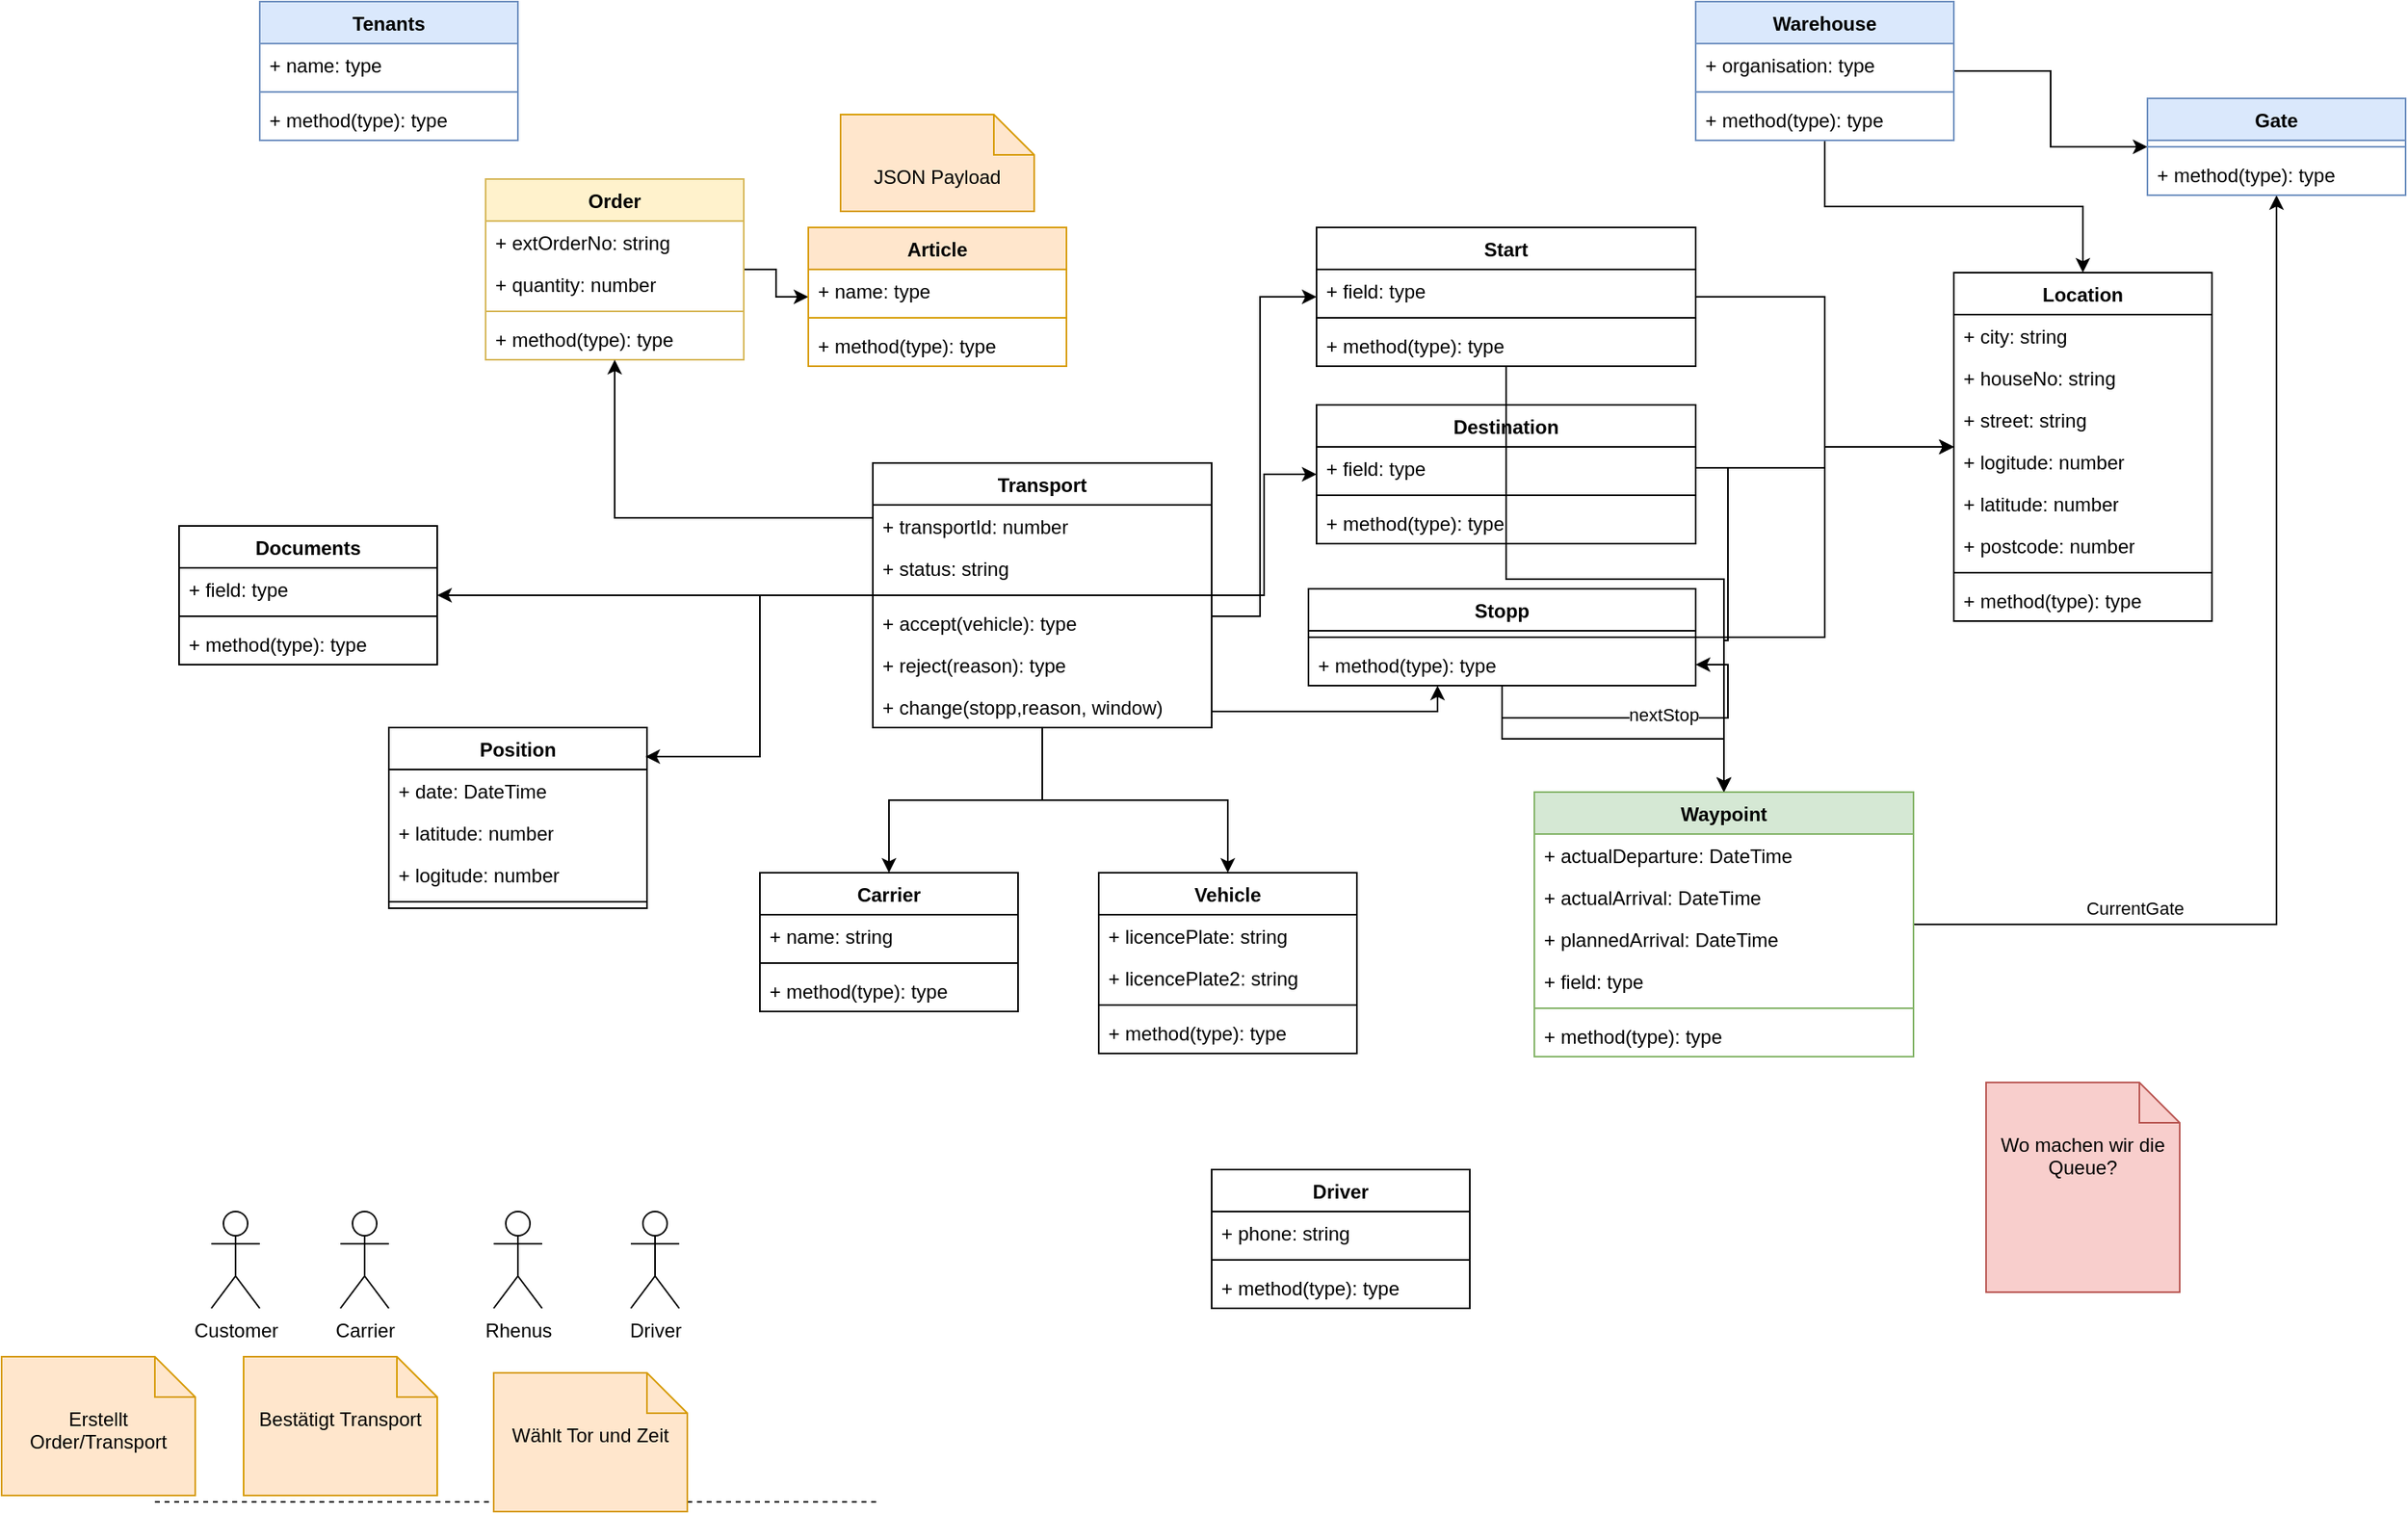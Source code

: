 <mxfile version="28.2.3">
  <diagram name="Page-1" id="qOyu1i0BU9XLCKkzCV5n">
    <mxGraphModel dx="2276" dy="704" grid="1" gridSize="10" guides="1" tooltips="1" connect="1" arrows="1" fold="1" page="1" pageScale="1" pageWidth="850" pageHeight="1100" math="0" shadow="0">
      <root>
        <mxCell id="0" />
        <mxCell id="1" parent="0" />
        <mxCell id="gJNIuwOmHEXwVxej-Woy-31" style="edgeStyle=orthogonalEdgeStyle;rounded=0;orthogonalLoop=1;jettySize=auto;html=1;" parent="1" source="gJNIuwOmHEXwVxej-Woy-4" target="gJNIuwOmHEXwVxej-Woy-24" edge="1">
          <mxGeometry relative="1" as="geometry" />
        </mxCell>
        <mxCell id="gJNIuwOmHEXwVxej-Woy-4" value="Order" style="swimlane;fontStyle=1;align=center;verticalAlign=top;childLayout=stackLayout;horizontal=1;startSize=26;horizontalStack=0;resizeParent=1;resizeParentMax=0;resizeLast=0;collapsible=1;marginBottom=0;whiteSpace=wrap;html=1;fillColor=#fff2cc;strokeColor=#d6b656;" parent="1" vertex="1">
          <mxGeometry x="-40" y="140" width="160" height="112" as="geometry" />
        </mxCell>
        <mxCell id="gJNIuwOmHEXwVxej-Woy-5" value="+ extOrderNo: string" style="text;strokeColor=none;fillColor=none;align=left;verticalAlign=top;spacingLeft=4;spacingRight=4;overflow=hidden;rotatable=0;points=[[0,0.5],[1,0.5]];portConstraint=eastwest;whiteSpace=wrap;html=1;" parent="gJNIuwOmHEXwVxej-Woy-4" vertex="1">
          <mxGeometry y="26" width="160" height="26" as="geometry" />
        </mxCell>
        <mxCell id="gJNIuwOmHEXwVxej-Woy-98" value="+ quantity: number" style="text;strokeColor=none;fillColor=none;align=left;verticalAlign=top;spacingLeft=4;spacingRight=4;overflow=hidden;rotatable=0;points=[[0,0.5],[1,0.5]];portConstraint=eastwest;whiteSpace=wrap;html=1;" parent="gJNIuwOmHEXwVxej-Woy-4" vertex="1">
          <mxGeometry y="52" width="160" height="26" as="geometry" />
        </mxCell>
        <mxCell id="gJNIuwOmHEXwVxej-Woy-6" value="" style="line;strokeWidth=1;fillColor=none;align=left;verticalAlign=middle;spacingTop=-1;spacingLeft=3;spacingRight=3;rotatable=0;labelPosition=right;points=[];portConstraint=eastwest;strokeColor=inherit;" parent="gJNIuwOmHEXwVxej-Woy-4" vertex="1">
          <mxGeometry y="78" width="160" height="8" as="geometry" />
        </mxCell>
        <mxCell id="gJNIuwOmHEXwVxej-Woy-7" value="+ method(type): type" style="text;strokeColor=none;fillColor=none;align=left;verticalAlign=top;spacingLeft=4;spacingRight=4;overflow=hidden;rotatable=0;points=[[0,0.5],[1,0.5]];portConstraint=eastwest;whiteSpace=wrap;html=1;" parent="gJNIuwOmHEXwVxej-Woy-4" vertex="1">
          <mxGeometry y="86" width="160" height="26" as="geometry" />
        </mxCell>
        <mxCell id="gJNIuwOmHEXwVxej-Woy-8" value="Carrier" style="swimlane;fontStyle=1;align=center;verticalAlign=top;childLayout=stackLayout;horizontal=1;startSize=26;horizontalStack=0;resizeParent=1;resizeParentMax=0;resizeLast=0;collapsible=1;marginBottom=0;whiteSpace=wrap;html=1;" parent="1" vertex="1">
          <mxGeometry x="130" y="570" width="160" height="86" as="geometry" />
        </mxCell>
        <mxCell id="gJNIuwOmHEXwVxej-Woy-9" value="+ name: string" style="text;strokeColor=none;fillColor=none;align=left;verticalAlign=top;spacingLeft=4;spacingRight=4;overflow=hidden;rotatable=0;points=[[0,0.5],[1,0.5]];portConstraint=eastwest;whiteSpace=wrap;html=1;" parent="gJNIuwOmHEXwVxej-Woy-8" vertex="1">
          <mxGeometry y="26" width="160" height="26" as="geometry" />
        </mxCell>
        <mxCell id="gJNIuwOmHEXwVxej-Woy-10" value="" style="line;strokeWidth=1;fillColor=none;align=left;verticalAlign=middle;spacingTop=-1;spacingLeft=3;spacingRight=3;rotatable=0;labelPosition=right;points=[];portConstraint=eastwest;strokeColor=inherit;" parent="gJNIuwOmHEXwVxej-Woy-8" vertex="1">
          <mxGeometry y="52" width="160" height="8" as="geometry" />
        </mxCell>
        <mxCell id="gJNIuwOmHEXwVxej-Woy-11" value="+ method(type): type" style="text;strokeColor=none;fillColor=none;align=left;verticalAlign=top;spacingLeft=4;spacingRight=4;overflow=hidden;rotatable=0;points=[[0,0.5],[1,0.5]];portConstraint=eastwest;whiteSpace=wrap;html=1;" parent="gJNIuwOmHEXwVxej-Woy-8" vertex="1">
          <mxGeometry y="60" width="160" height="26" as="geometry" />
        </mxCell>
        <mxCell id="gJNIuwOmHEXwVxej-Woy-61" style="edgeStyle=orthogonalEdgeStyle;rounded=0;orthogonalLoop=1;jettySize=auto;html=1;" parent="1" source="gJNIuwOmHEXwVxej-Woy-12" target="gJNIuwOmHEXwVxej-Woy-39" edge="1">
          <mxGeometry relative="1" as="geometry" />
        </mxCell>
        <mxCell id="gJNIuwOmHEXwVxej-Woy-77" style="edgeStyle=orthogonalEdgeStyle;rounded=0;orthogonalLoop=1;jettySize=auto;html=1;entryX=0.5;entryY=0;entryDx=0;entryDy=0;" parent="1" source="gJNIuwOmHEXwVxej-Woy-12" target="gJNIuwOmHEXwVxej-Woy-16" edge="1">
          <mxGeometry relative="1" as="geometry" />
        </mxCell>
        <mxCell id="gJNIuwOmHEXwVxej-Woy-81" style="edgeStyle=orthogonalEdgeStyle;rounded=0;orthogonalLoop=1;jettySize=auto;html=1;" parent="1" source="gJNIuwOmHEXwVxej-Woy-12" target="gJNIuwOmHEXwVxej-Woy-4" edge="1">
          <mxGeometry relative="1" as="geometry">
            <Array as="points">
              <mxPoint x="40" y="350" />
            </Array>
          </mxGeometry>
        </mxCell>
        <mxCell id="gJNIuwOmHEXwVxej-Woy-99" style="edgeStyle=orthogonalEdgeStyle;rounded=0;orthogonalLoop=1;jettySize=auto;html=1;" parent="1" source="gJNIuwOmHEXwVxej-Woy-12" target="gJNIuwOmHEXwVxej-Woy-20" edge="1">
          <mxGeometry relative="1" as="geometry" />
        </mxCell>
        <mxCell id="gJNIuwOmHEXwVxej-Woy-105" style="edgeStyle=orthogonalEdgeStyle;rounded=0;orthogonalLoop=1;jettySize=auto;html=1;" parent="1" source="gJNIuwOmHEXwVxej-Woy-12" target="gJNIuwOmHEXwVxej-Woy-34" edge="1">
          <mxGeometry relative="1" as="geometry">
            <Array as="points">
              <mxPoint x="550" y="470" />
            </Array>
          </mxGeometry>
        </mxCell>
        <mxCell id="gJNIuwOmHEXwVxej-Woy-113" style="edgeStyle=orthogonalEdgeStyle;rounded=0;orthogonalLoop=1;jettySize=auto;html=1;" parent="1" source="gJNIuwOmHEXwVxej-Woy-12" target="gJNIuwOmHEXwVxej-Woy-8" edge="1">
          <mxGeometry relative="1" as="geometry" />
        </mxCell>
        <mxCell id="gJNIuwOmHEXwVxej-Woy-155" style="edgeStyle=orthogonalEdgeStyle;rounded=0;orthogonalLoop=1;jettySize=auto;html=1;" parent="1" source="gJNIuwOmHEXwVxej-Woy-12" target="gJNIuwOmHEXwVxej-Woy-147" edge="1">
          <mxGeometry relative="1" as="geometry">
            <Array as="points">
              <mxPoint x="440" y="411" />
            </Array>
          </mxGeometry>
        </mxCell>
        <mxCell id="gJNIuwOmHEXwVxej-Woy-12" value="Transport" style="swimlane;fontStyle=1;align=center;verticalAlign=top;childLayout=stackLayout;horizontal=1;startSize=26;horizontalStack=0;resizeParent=1;resizeParentMax=0;resizeLast=0;collapsible=1;marginBottom=0;whiteSpace=wrap;html=1;" parent="1" vertex="1">
          <mxGeometry x="200" y="316" width="210" height="164" as="geometry" />
        </mxCell>
        <mxCell id="gJNIuwOmHEXwVxej-Woy-13" value="+ transportId: number" style="text;strokeColor=none;fillColor=none;align=left;verticalAlign=top;spacingLeft=4;spacingRight=4;overflow=hidden;rotatable=0;points=[[0,0.5],[1,0.5]];portConstraint=eastwest;whiteSpace=wrap;html=1;" parent="gJNIuwOmHEXwVxej-Woy-12" vertex="1">
          <mxGeometry y="26" width="210" height="26" as="geometry" />
        </mxCell>
        <mxCell id="gJNIuwOmHEXwVxej-Woy-83" value="+ status: string" style="text;strokeColor=none;fillColor=none;align=left;verticalAlign=top;spacingLeft=4;spacingRight=4;overflow=hidden;rotatable=0;points=[[0,0.5],[1,0.5]];portConstraint=eastwest;whiteSpace=wrap;html=1;" parent="gJNIuwOmHEXwVxej-Woy-12" vertex="1">
          <mxGeometry y="52" width="210" height="26" as="geometry" />
        </mxCell>
        <mxCell id="gJNIuwOmHEXwVxej-Woy-14" value="" style="line;strokeWidth=1;fillColor=none;align=left;verticalAlign=middle;spacingTop=-1;spacingLeft=3;spacingRight=3;rotatable=0;labelPosition=right;points=[];portConstraint=eastwest;strokeColor=inherit;" parent="gJNIuwOmHEXwVxej-Woy-12" vertex="1">
          <mxGeometry y="78" width="210" height="8" as="geometry" />
        </mxCell>
        <mxCell id="gJNIuwOmHEXwVxej-Woy-126" value="+ accept(vehicle): type" style="text;strokeColor=none;fillColor=none;align=left;verticalAlign=top;spacingLeft=4;spacingRight=4;overflow=hidden;rotatable=0;points=[[0,0.5],[1,0.5]];portConstraint=eastwest;whiteSpace=wrap;html=1;" parent="gJNIuwOmHEXwVxej-Woy-12" vertex="1">
          <mxGeometry y="86" width="210" height="26" as="geometry" />
        </mxCell>
        <mxCell id="gJNIuwOmHEXwVxej-Woy-15" value="+ reject(reason): type" style="text;strokeColor=none;fillColor=none;align=left;verticalAlign=top;spacingLeft=4;spacingRight=4;overflow=hidden;rotatable=0;points=[[0,0.5],[1,0.5]];portConstraint=eastwest;whiteSpace=wrap;html=1;" parent="gJNIuwOmHEXwVxej-Woy-12" vertex="1">
          <mxGeometry y="112" width="210" height="26" as="geometry" />
        </mxCell>
        <mxCell id="gJNIuwOmHEXwVxej-Woy-128" value="+ change(stopp,reason, window)" style="text;strokeColor=none;fillColor=none;align=left;verticalAlign=top;spacingLeft=4;spacingRight=4;overflow=hidden;rotatable=0;points=[[0,0.5],[1,0.5]];portConstraint=eastwest;whiteSpace=wrap;html=1;" parent="gJNIuwOmHEXwVxej-Woy-12" vertex="1">
          <mxGeometry y="138" width="210" height="26" as="geometry" />
        </mxCell>
        <mxCell id="gJNIuwOmHEXwVxej-Woy-16" value="Vehicle" style="swimlane;fontStyle=1;align=center;verticalAlign=top;childLayout=stackLayout;horizontal=1;startSize=26;horizontalStack=0;resizeParent=1;resizeParentMax=0;resizeLast=0;collapsible=1;marginBottom=0;whiteSpace=wrap;html=1;" parent="1" vertex="1">
          <mxGeometry x="340" y="570" width="160" height="112" as="geometry" />
        </mxCell>
        <mxCell id="gJNIuwOmHEXwVxej-Woy-17" value="+ licencePlate: string" style="text;strokeColor=none;fillColor=none;align=left;verticalAlign=top;spacingLeft=4;spacingRight=4;overflow=hidden;rotatable=0;points=[[0,0.5],[1,0.5]];portConstraint=eastwest;whiteSpace=wrap;html=1;" parent="gJNIuwOmHEXwVxej-Woy-16" vertex="1">
          <mxGeometry y="26" width="160" height="26" as="geometry" />
        </mxCell>
        <mxCell id="gJNIuwOmHEXwVxej-Woy-125" value="+ licencePlate2: string" style="text;strokeColor=none;fillColor=none;align=left;verticalAlign=top;spacingLeft=4;spacingRight=4;overflow=hidden;rotatable=0;points=[[0,0.5],[1,0.5]];portConstraint=eastwest;whiteSpace=wrap;html=1;" parent="gJNIuwOmHEXwVxej-Woy-16" vertex="1">
          <mxGeometry y="52" width="160" height="26" as="geometry" />
        </mxCell>
        <mxCell id="gJNIuwOmHEXwVxej-Woy-18" value="" style="line;strokeWidth=1;fillColor=none;align=left;verticalAlign=middle;spacingTop=-1;spacingLeft=3;spacingRight=3;rotatable=0;labelPosition=right;points=[];portConstraint=eastwest;strokeColor=inherit;" parent="gJNIuwOmHEXwVxej-Woy-16" vertex="1">
          <mxGeometry y="78" width="160" height="8" as="geometry" />
        </mxCell>
        <mxCell id="gJNIuwOmHEXwVxej-Woy-19" value="+ method(type): type" style="text;strokeColor=none;fillColor=none;align=left;verticalAlign=top;spacingLeft=4;spacingRight=4;overflow=hidden;rotatable=0;points=[[0,0.5],[1,0.5]];portConstraint=eastwest;whiteSpace=wrap;html=1;" parent="gJNIuwOmHEXwVxej-Woy-16" vertex="1">
          <mxGeometry y="86" width="160" height="26" as="geometry" />
        </mxCell>
        <mxCell id="gJNIuwOmHEXwVxej-Woy-20" value="Destination" style="swimlane;fontStyle=1;align=center;verticalAlign=top;childLayout=stackLayout;horizontal=1;startSize=26;horizontalStack=0;resizeParent=1;resizeParentMax=0;resizeLast=0;collapsible=1;marginBottom=0;whiteSpace=wrap;html=1;" parent="1" vertex="1">
          <mxGeometry x="475" y="280" width="235" height="86" as="geometry" />
        </mxCell>
        <mxCell id="gJNIuwOmHEXwVxej-Woy-21" value="+ field: type" style="text;strokeColor=none;fillColor=none;align=left;verticalAlign=top;spacingLeft=4;spacingRight=4;overflow=hidden;rotatable=0;points=[[0,0.5],[1,0.5]];portConstraint=eastwest;whiteSpace=wrap;html=1;" parent="gJNIuwOmHEXwVxej-Woy-20" vertex="1">
          <mxGeometry y="26" width="235" height="26" as="geometry" />
        </mxCell>
        <mxCell id="gJNIuwOmHEXwVxej-Woy-22" value="" style="line;strokeWidth=1;fillColor=none;align=left;verticalAlign=middle;spacingTop=-1;spacingLeft=3;spacingRight=3;rotatable=0;labelPosition=right;points=[];portConstraint=eastwest;strokeColor=inherit;" parent="gJNIuwOmHEXwVxej-Woy-20" vertex="1">
          <mxGeometry y="52" width="235" height="8" as="geometry" />
        </mxCell>
        <mxCell id="gJNIuwOmHEXwVxej-Woy-23" value="+ method(type): type" style="text;strokeColor=none;fillColor=none;align=left;verticalAlign=top;spacingLeft=4;spacingRight=4;overflow=hidden;rotatable=0;points=[[0,0.5],[1,0.5]];portConstraint=eastwest;whiteSpace=wrap;html=1;" parent="gJNIuwOmHEXwVxej-Woy-20" vertex="1">
          <mxGeometry y="60" width="235" height="26" as="geometry" />
        </mxCell>
        <mxCell id="gJNIuwOmHEXwVxej-Woy-24" value="Article" style="swimlane;fontStyle=1;align=center;verticalAlign=top;childLayout=stackLayout;horizontal=1;startSize=26;horizontalStack=0;resizeParent=1;resizeParentMax=0;resizeLast=0;collapsible=1;marginBottom=0;whiteSpace=wrap;html=1;fillColor=#ffe6cc;strokeColor=#d79b00;" parent="1" vertex="1">
          <mxGeometry x="160" y="170" width="160" height="86" as="geometry" />
        </mxCell>
        <mxCell id="gJNIuwOmHEXwVxej-Woy-25" value="+ name: type" style="text;strokeColor=none;fillColor=none;align=left;verticalAlign=top;spacingLeft=4;spacingRight=4;overflow=hidden;rotatable=0;points=[[0,0.5],[1,0.5]];portConstraint=eastwest;whiteSpace=wrap;html=1;" parent="gJNIuwOmHEXwVxej-Woy-24" vertex="1">
          <mxGeometry y="26" width="160" height="26" as="geometry" />
        </mxCell>
        <mxCell id="gJNIuwOmHEXwVxej-Woy-26" value="" style="line;strokeWidth=1;fillColor=none;align=left;verticalAlign=middle;spacingTop=-1;spacingLeft=3;spacingRight=3;rotatable=0;labelPosition=right;points=[];portConstraint=eastwest;strokeColor=inherit;" parent="gJNIuwOmHEXwVxej-Woy-24" vertex="1">
          <mxGeometry y="52" width="160" height="8" as="geometry" />
        </mxCell>
        <mxCell id="gJNIuwOmHEXwVxej-Woy-27" value="+ method(type): type" style="text;strokeColor=none;fillColor=none;align=left;verticalAlign=top;spacingLeft=4;spacingRight=4;overflow=hidden;rotatable=0;points=[[0,0.5],[1,0.5]];portConstraint=eastwest;whiteSpace=wrap;html=1;" parent="gJNIuwOmHEXwVxej-Woy-24" vertex="1">
          <mxGeometry y="60" width="160" height="26" as="geometry" />
        </mxCell>
        <mxCell id="gJNIuwOmHEXwVxej-Woy-74" style="edgeStyle=orthogonalEdgeStyle;rounded=0;orthogonalLoop=1;jettySize=auto;html=1;" parent="1" source="gJNIuwOmHEXwVxej-Woy-34" target="gJNIuwOmHEXwVxej-Woy-62" edge="1">
          <mxGeometry relative="1" as="geometry" />
        </mxCell>
        <mxCell id="gJNIuwOmHEXwVxej-Woy-185" style="edgeStyle=orthogonalEdgeStyle;rounded=0;orthogonalLoop=1;jettySize=auto;html=1;" parent="1" source="gJNIuwOmHEXwVxej-Woy-34" target="gJNIuwOmHEXwVxej-Woy-156" edge="1">
          <mxGeometry relative="1" as="geometry" />
        </mxCell>
        <mxCell id="gJNIuwOmHEXwVxej-Woy-34" value="Stopp" style="swimlane;fontStyle=1;align=center;verticalAlign=top;childLayout=stackLayout;horizontal=1;startSize=26;horizontalStack=0;resizeParent=1;resizeParentMax=0;resizeLast=0;collapsible=1;marginBottom=0;whiteSpace=wrap;html=1;" parent="1" vertex="1">
          <mxGeometry x="470" y="394" width="240" height="60" as="geometry" />
        </mxCell>
        <mxCell id="gJNIuwOmHEXwVxej-Woy-36" value="" style="line;strokeWidth=1;fillColor=none;align=left;verticalAlign=middle;spacingTop=-1;spacingLeft=3;spacingRight=3;rotatable=0;labelPosition=right;points=[];portConstraint=eastwest;strokeColor=inherit;" parent="gJNIuwOmHEXwVxej-Woy-34" vertex="1">
          <mxGeometry y="26" width="240" height="8" as="geometry" />
        </mxCell>
        <mxCell id="gJNIuwOmHEXwVxej-Woy-37" value="+ method(type): type" style="text;strokeColor=none;fillColor=none;align=left;verticalAlign=top;spacingLeft=4;spacingRight=4;overflow=hidden;rotatable=0;points=[[0,0.5],[1,0.5]];portConstraint=eastwest;whiteSpace=wrap;html=1;" parent="gJNIuwOmHEXwVxej-Woy-34" vertex="1">
          <mxGeometry y="34" width="240" height="26" as="geometry" />
        </mxCell>
        <mxCell id="gJNIuwOmHEXwVxej-Woy-182" style="edgeStyle=orthogonalEdgeStyle;rounded=0;orthogonalLoop=1;jettySize=auto;html=1;" parent="gJNIuwOmHEXwVxej-Woy-34" source="gJNIuwOmHEXwVxej-Woy-34" target="gJNIuwOmHEXwVxej-Woy-37" edge="1">
          <mxGeometry relative="1" as="geometry" />
        </mxCell>
        <mxCell id="gJNIuwOmHEXwVxej-Woy-183" value="nextStop" style="edgeLabel;html=1;align=center;verticalAlign=middle;resizable=0;points=[];" parent="gJNIuwOmHEXwVxej-Woy-182" vertex="1" connectable="0">
          <mxGeometry x="0.127" y="2" relative="1" as="geometry">
            <mxPoint as="offset" />
          </mxGeometry>
        </mxCell>
        <mxCell id="gJNIuwOmHEXwVxej-Woy-39" value="Documents" style="swimlane;fontStyle=1;align=center;verticalAlign=top;childLayout=stackLayout;horizontal=1;startSize=26;horizontalStack=0;resizeParent=1;resizeParentMax=0;resizeLast=0;collapsible=1;marginBottom=0;whiteSpace=wrap;html=1;" parent="1" vertex="1">
          <mxGeometry x="-230" y="355" width="160" height="86" as="geometry" />
        </mxCell>
        <mxCell id="gJNIuwOmHEXwVxej-Woy-40" value="+ field: type" style="text;strokeColor=none;fillColor=none;align=left;verticalAlign=top;spacingLeft=4;spacingRight=4;overflow=hidden;rotatable=0;points=[[0,0.5],[1,0.5]];portConstraint=eastwest;whiteSpace=wrap;html=1;" parent="gJNIuwOmHEXwVxej-Woy-39" vertex="1">
          <mxGeometry y="26" width="160" height="26" as="geometry" />
        </mxCell>
        <mxCell id="gJNIuwOmHEXwVxej-Woy-41" value="" style="line;strokeWidth=1;fillColor=none;align=left;verticalAlign=middle;spacingTop=-1;spacingLeft=3;spacingRight=3;rotatable=0;labelPosition=right;points=[];portConstraint=eastwest;strokeColor=inherit;" parent="gJNIuwOmHEXwVxej-Woy-39" vertex="1">
          <mxGeometry y="52" width="160" height="8" as="geometry" />
        </mxCell>
        <mxCell id="gJNIuwOmHEXwVxej-Woy-42" value="+ method(type): type" style="text;strokeColor=none;fillColor=none;align=left;verticalAlign=top;spacingLeft=4;spacingRight=4;overflow=hidden;rotatable=0;points=[[0,0.5],[1,0.5]];portConstraint=eastwest;whiteSpace=wrap;html=1;" parent="gJNIuwOmHEXwVxej-Woy-39" vertex="1">
          <mxGeometry y="60" width="160" height="26" as="geometry" />
        </mxCell>
        <mxCell id="gJNIuwOmHEXwVxej-Woy-44" value="Driver" style="swimlane;fontStyle=1;align=center;verticalAlign=top;childLayout=stackLayout;horizontal=1;startSize=26;horizontalStack=0;resizeParent=1;resizeParentMax=0;resizeLast=0;collapsible=1;marginBottom=0;whiteSpace=wrap;html=1;" parent="1" vertex="1">
          <mxGeometry x="410" y="754" width="160" height="86" as="geometry" />
        </mxCell>
        <mxCell id="gJNIuwOmHEXwVxej-Woy-45" value="+ phone: string" style="text;strokeColor=none;fillColor=none;align=left;verticalAlign=top;spacingLeft=4;spacingRight=4;overflow=hidden;rotatable=0;points=[[0,0.5],[1,0.5]];portConstraint=eastwest;whiteSpace=wrap;html=1;" parent="gJNIuwOmHEXwVxej-Woy-44" vertex="1">
          <mxGeometry y="26" width="160" height="26" as="geometry" />
        </mxCell>
        <mxCell id="gJNIuwOmHEXwVxej-Woy-46" value="" style="line;strokeWidth=1;fillColor=none;align=left;verticalAlign=middle;spacingTop=-1;spacingLeft=3;spacingRight=3;rotatable=0;labelPosition=right;points=[];portConstraint=eastwest;strokeColor=inherit;" parent="gJNIuwOmHEXwVxej-Woy-44" vertex="1">
          <mxGeometry y="52" width="160" height="8" as="geometry" />
        </mxCell>
        <mxCell id="gJNIuwOmHEXwVxej-Woy-47" value="+ method(type): type" style="text;strokeColor=none;fillColor=none;align=left;verticalAlign=top;spacingLeft=4;spacingRight=4;overflow=hidden;rotatable=0;points=[[0,0.5],[1,0.5]];portConstraint=eastwest;whiteSpace=wrap;html=1;" parent="gJNIuwOmHEXwVxej-Woy-44" vertex="1">
          <mxGeometry y="60" width="160" height="26" as="geometry" />
        </mxCell>
        <mxCell id="gJNIuwOmHEXwVxej-Woy-49" value="Tenants" style="swimlane;fontStyle=1;align=center;verticalAlign=top;childLayout=stackLayout;horizontal=1;startSize=26;horizontalStack=0;resizeParent=1;resizeParentMax=0;resizeLast=0;collapsible=1;marginBottom=0;whiteSpace=wrap;html=1;fillColor=#dae8fc;strokeColor=#6c8ebf;" parent="1" vertex="1">
          <mxGeometry x="-180" y="30" width="160" height="86" as="geometry" />
        </mxCell>
        <mxCell id="gJNIuwOmHEXwVxej-Woy-50" value="+ name: type" style="text;strokeColor=none;fillColor=none;align=left;verticalAlign=top;spacingLeft=4;spacingRight=4;overflow=hidden;rotatable=0;points=[[0,0.5],[1,0.5]];portConstraint=eastwest;whiteSpace=wrap;html=1;" parent="gJNIuwOmHEXwVxej-Woy-49" vertex="1">
          <mxGeometry y="26" width="160" height="26" as="geometry" />
        </mxCell>
        <mxCell id="gJNIuwOmHEXwVxej-Woy-51" value="" style="line;strokeWidth=1;fillColor=none;align=left;verticalAlign=middle;spacingTop=-1;spacingLeft=3;spacingRight=3;rotatable=0;labelPosition=right;points=[];portConstraint=eastwest;strokeColor=inherit;" parent="gJNIuwOmHEXwVxej-Woy-49" vertex="1">
          <mxGeometry y="52" width="160" height="8" as="geometry" />
        </mxCell>
        <mxCell id="gJNIuwOmHEXwVxej-Woy-52" value="+ method(type): type" style="text;strokeColor=none;fillColor=none;align=left;verticalAlign=top;spacingLeft=4;spacingRight=4;overflow=hidden;rotatable=0;points=[[0,0.5],[1,0.5]];portConstraint=eastwest;whiteSpace=wrap;html=1;" parent="gJNIuwOmHEXwVxej-Woy-49" vertex="1">
          <mxGeometry y="60" width="160" height="26" as="geometry" />
        </mxCell>
        <mxCell id="gJNIuwOmHEXwVxej-Woy-68" style="edgeStyle=orthogonalEdgeStyle;rounded=0;orthogonalLoop=1;jettySize=auto;html=1;" parent="1" source="gJNIuwOmHEXwVxej-Woy-53" target="gJNIuwOmHEXwVxej-Woy-62" edge="1">
          <mxGeometry relative="1" as="geometry" />
        </mxCell>
        <mxCell id="gJNIuwOmHEXwVxej-Woy-175" style="edgeStyle=orthogonalEdgeStyle;rounded=0;orthogonalLoop=1;jettySize=auto;html=1;" parent="1" source="gJNIuwOmHEXwVxej-Woy-53" target="gJNIuwOmHEXwVxej-Woy-171" edge="1">
          <mxGeometry relative="1" as="geometry" />
        </mxCell>
        <mxCell id="gJNIuwOmHEXwVxej-Woy-53" value="Warehouse" style="swimlane;fontStyle=1;align=center;verticalAlign=top;childLayout=stackLayout;horizontal=1;startSize=26;horizontalStack=0;resizeParent=1;resizeParentMax=0;resizeLast=0;collapsible=1;marginBottom=0;whiteSpace=wrap;html=1;fillColor=#dae8fc;strokeColor=#6c8ebf;" parent="1" vertex="1">
          <mxGeometry x="710" y="30" width="160" height="86" as="geometry" />
        </mxCell>
        <mxCell id="gJNIuwOmHEXwVxej-Woy-54" value="+ organisation: type" style="text;strokeColor=none;fillColor=none;align=left;verticalAlign=top;spacingLeft=4;spacingRight=4;overflow=hidden;rotatable=0;points=[[0,0.5],[1,0.5]];portConstraint=eastwest;whiteSpace=wrap;html=1;" parent="gJNIuwOmHEXwVxej-Woy-53" vertex="1">
          <mxGeometry y="26" width="160" height="26" as="geometry" />
        </mxCell>
        <mxCell id="gJNIuwOmHEXwVxej-Woy-55" value="" style="line;strokeWidth=1;fillColor=none;align=left;verticalAlign=middle;spacingTop=-1;spacingLeft=3;spacingRight=3;rotatable=0;labelPosition=right;points=[];portConstraint=eastwest;strokeColor=inherit;" parent="gJNIuwOmHEXwVxej-Woy-53" vertex="1">
          <mxGeometry y="52" width="160" height="8" as="geometry" />
        </mxCell>
        <mxCell id="gJNIuwOmHEXwVxej-Woy-56" value="+ method(type): type" style="text;strokeColor=none;fillColor=none;align=left;verticalAlign=top;spacingLeft=4;spacingRight=4;overflow=hidden;rotatable=0;points=[[0,0.5],[1,0.5]];portConstraint=eastwest;whiteSpace=wrap;html=1;" parent="gJNIuwOmHEXwVxej-Woy-53" vertex="1">
          <mxGeometry y="60" width="160" height="26" as="geometry" />
        </mxCell>
        <mxCell id="gJNIuwOmHEXwVxej-Woy-62" value="Location" style="swimlane;fontStyle=1;align=center;verticalAlign=top;childLayout=stackLayout;horizontal=1;startSize=26;horizontalStack=0;resizeParent=1;resizeParentMax=0;resizeLast=0;collapsible=1;marginBottom=0;whiteSpace=wrap;html=1;" parent="1" vertex="1">
          <mxGeometry x="870" y="198" width="160" height="216" as="geometry" />
        </mxCell>
        <mxCell id="gJNIuwOmHEXwVxej-Woy-94" value="+ city: string" style="text;strokeColor=none;fillColor=none;align=left;verticalAlign=top;spacingLeft=4;spacingRight=4;overflow=hidden;rotatable=0;points=[[0,0.5],[1,0.5]];portConstraint=eastwest;whiteSpace=wrap;html=1;" parent="gJNIuwOmHEXwVxej-Woy-62" vertex="1">
          <mxGeometry y="26" width="160" height="26" as="geometry" />
        </mxCell>
        <mxCell id="gJNIuwOmHEXwVxej-Woy-97" value="+ houseNo: string" style="text;strokeColor=none;fillColor=none;align=left;verticalAlign=top;spacingLeft=4;spacingRight=4;overflow=hidden;rotatable=0;points=[[0,0.5],[1,0.5]];portConstraint=eastwest;whiteSpace=wrap;html=1;" parent="gJNIuwOmHEXwVxej-Woy-62" vertex="1">
          <mxGeometry y="52" width="160" height="26" as="geometry" />
        </mxCell>
        <mxCell id="gJNIuwOmHEXwVxej-Woy-96" value="+ street: string" style="text;strokeColor=none;fillColor=none;align=left;verticalAlign=top;spacingLeft=4;spacingRight=4;overflow=hidden;rotatable=0;points=[[0,0.5],[1,0.5]];portConstraint=eastwest;whiteSpace=wrap;html=1;" parent="gJNIuwOmHEXwVxej-Woy-62" vertex="1">
          <mxGeometry y="78" width="160" height="26" as="geometry" />
        </mxCell>
        <mxCell id="gJNIuwOmHEXwVxej-Woy-146" value="+ logitude: number" style="text;strokeColor=none;fillColor=none;align=left;verticalAlign=top;spacingLeft=4;spacingRight=4;overflow=hidden;rotatable=0;points=[[0,0.5],[1,0.5]];portConstraint=eastwest;whiteSpace=wrap;html=1;" parent="gJNIuwOmHEXwVxej-Woy-62" vertex="1">
          <mxGeometry y="104" width="160" height="26" as="geometry" />
        </mxCell>
        <mxCell id="gJNIuwOmHEXwVxej-Woy-145" value="+ latitude: number" style="text;strokeColor=none;fillColor=none;align=left;verticalAlign=top;spacingLeft=4;spacingRight=4;overflow=hidden;rotatable=0;points=[[0,0.5],[1,0.5]];portConstraint=eastwest;whiteSpace=wrap;html=1;" parent="gJNIuwOmHEXwVxej-Woy-62" vertex="1">
          <mxGeometry y="130" width="160" height="26" as="geometry" />
        </mxCell>
        <mxCell id="gJNIuwOmHEXwVxej-Woy-95" value="+ postcode: number" style="text;strokeColor=none;fillColor=none;align=left;verticalAlign=top;spacingLeft=4;spacingRight=4;overflow=hidden;rotatable=0;points=[[0,0.5],[1,0.5]];portConstraint=eastwest;whiteSpace=wrap;html=1;" parent="gJNIuwOmHEXwVxej-Woy-62" vertex="1">
          <mxGeometry y="156" width="160" height="26" as="geometry" />
        </mxCell>
        <mxCell id="gJNIuwOmHEXwVxej-Woy-64" value="" style="line;strokeWidth=1;fillColor=none;align=left;verticalAlign=middle;spacingTop=-1;spacingLeft=3;spacingRight=3;rotatable=0;labelPosition=right;points=[];portConstraint=eastwest;strokeColor=inherit;" parent="gJNIuwOmHEXwVxej-Woy-62" vertex="1">
          <mxGeometry y="182" width="160" height="8" as="geometry" />
        </mxCell>
        <mxCell id="gJNIuwOmHEXwVxej-Woy-65" value="+ method(type): type" style="text;strokeColor=none;fillColor=none;align=left;verticalAlign=top;spacingLeft=4;spacingRight=4;overflow=hidden;rotatable=0;points=[[0,0.5],[1,0.5]];portConstraint=eastwest;whiteSpace=wrap;html=1;" parent="gJNIuwOmHEXwVxej-Woy-62" vertex="1">
          <mxGeometry y="190" width="160" height="26" as="geometry" />
        </mxCell>
        <mxCell id="gJNIuwOmHEXwVxej-Woy-67" style="edgeStyle=orthogonalEdgeStyle;rounded=0;orthogonalLoop=1;jettySize=auto;html=1;" parent="1" source="gJNIuwOmHEXwVxej-Woy-21" target="gJNIuwOmHEXwVxej-Woy-62" edge="1">
          <mxGeometry relative="1" as="geometry" />
        </mxCell>
        <mxCell id="gJNIuwOmHEXwVxej-Woy-82" value="JSON Payload" style="shape=note2;boundedLbl=1;whiteSpace=wrap;html=1;size=25;verticalAlign=top;align=center;fillColor=#ffe6cc;strokeColor=#d79b00;" parent="1" vertex="1">
          <mxGeometry x="180" y="100" width="120" height="60" as="geometry" />
        </mxCell>
        <mxCell id="gJNIuwOmHEXwVxej-Woy-106" value="Position" style="swimlane;fontStyle=1;align=center;verticalAlign=top;childLayout=stackLayout;horizontal=1;startSize=26;horizontalStack=0;resizeParent=1;resizeParentMax=0;resizeLast=0;collapsible=1;marginBottom=0;whiteSpace=wrap;html=1;" parent="1" vertex="1">
          <mxGeometry x="-100" y="480" width="160" height="112" as="geometry" />
        </mxCell>
        <mxCell id="gJNIuwOmHEXwVxej-Woy-111" value="+ date: DateTime" style="text;strokeColor=none;fillColor=none;align=left;verticalAlign=top;spacingLeft=4;spacingRight=4;overflow=hidden;rotatable=0;points=[[0,0.5],[1,0.5]];portConstraint=eastwest;whiteSpace=wrap;html=1;" parent="gJNIuwOmHEXwVxej-Woy-106" vertex="1">
          <mxGeometry y="26" width="160" height="26" as="geometry" />
        </mxCell>
        <mxCell id="gJNIuwOmHEXwVxej-Woy-66" value="+ latitude: number" style="text;strokeColor=none;fillColor=none;align=left;verticalAlign=top;spacingLeft=4;spacingRight=4;overflow=hidden;rotatable=0;points=[[0,0.5],[1,0.5]];portConstraint=eastwest;whiteSpace=wrap;html=1;" parent="gJNIuwOmHEXwVxej-Woy-106" vertex="1">
          <mxGeometry y="52" width="160" height="26" as="geometry" />
        </mxCell>
        <mxCell id="gJNIuwOmHEXwVxej-Woy-63" value="+ logitude: number" style="text;strokeColor=none;fillColor=none;align=left;verticalAlign=top;spacingLeft=4;spacingRight=4;overflow=hidden;rotatable=0;points=[[0,0.5],[1,0.5]];portConstraint=eastwest;whiteSpace=wrap;html=1;" parent="gJNIuwOmHEXwVxej-Woy-106" vertex="1">
          <mxGeometry y="78" width="160" height="26" as="geometry" />
        </mxCell>
        <mxCell id="gJNIuwOmHEXwVxej-Woy-109" value="" style="line;strokeWidth=1;fillColor=none;align=left;verticalAlign=middle;spacingTop=-1;spacingLeft=3;spacingRight=3;rotatable=0;labelPosition=right;points=[];portConstraint=eastwest;strokeColor=inherit;" parent="gJNIuwOmHEXwVxej-Woy-106" vertex="1">
          <mxGeometry y="104" width="160" height="8" as="geometry" />
        </mxCell>
        <mxCell id="gJNIuwOmHEXwVxej-Woy-112" style="edgeStyle=orthogonalEdgeStyle;rounded=0;orthogonalLoop=1;jettySize=auto;html=1;entryX=0.994;entryY=0.161;entryDx=0;entryDy=0;entryPerimeter=0;" parent="1" source="gJNIuwOmHEXwVxej-Woy-12" target="gJNIuwOmHEXwVxej-Woy-106" edge="1">
          <mxGeometry relative="1" as="geometry" />
        </mxCell>
        <mxCell id="gJNIuwOmHEXwVxej-Woy-114" value="Customer" style="shape=umlActor;verticalLabelPosition=bottom;verticalAlign=top;html=1;outlineConnect=0;" parent="1" vertex="1">
          <mxGeometry x="-210" y="780" width="30" height="60" as="geometry" />
        </mxCell>
        <mxCell id="gJNIuwOmHEXwVxej-Woy-115" value="Carrier" style="shape=umlActor;verticalLabelPosition=bottom;verticalAlign=top;html=1;outlineConnect=0;" parent="1" vertex="1">
          <mxGeometry x="-130" y="780" width="30" height="60" as="geometry" />
        </mxCell>
        <mxCell id="gJNIuwOmHEXwVxej-Woy-116" value="Rhenus" style="shape=umlActor;verticalLabelPosition=bottom;verticalAlign=top;html=1;outlineConnect=0;" parent="1" vertex="1">
          <mxGeometry x="-35" y="780" width="30" height="60" as="geometry" />
        </mxCell>
        <mxCell id="gJNIuwOmHEXwVxej-Woy-120" value="Driver" style="shape=umlActor;verticalLabelPosition=bottom;verticalAlign=top;html=1;outlineConnect=0;" parent="1" vertex="1">
          <mxGeometry x="50" y="780" width="30" height="60" as="geometry" />
        </mxCell>
        <mxCell id="gJNIuwOmHEXwVxej-Woy-123" value="" style="endArrow=none;dashed=1;html=1;rounded=0;" parent="1" edge="1">
          <mxGeometry width="50" height="50" relative="1" as="geometry">
            <mxPoint x="-245" y="960" as="sourcePoint" />
            <mxPoint x="205" y="960" as="targetPoint" />
          </mxGeometry>
        </mxCell>
        <mxCell id="gJNIuwOmHEXwVxej-Woy-124" value="Wo machen wir die Queue?" style="shape=note2;boundedLbl=1;whiteSpace=wrap;html=1;size=25;verticalAlign=top;align=center;fillColor=#f8cecc;strokeColor=#b85450;" parent="1" vertex="1">
          <mxGeometry x="890" y="700" width="120" height="130" as="geometry" />
        </mxCell>
        <mxCell id="gJNIuwOmHEXwVxej-Woy-135" value="Erstellt Order/Transport" style="shape=note2;boundedLbl=1;whiteSpace=wrap;html=1;size=25;verticalAlign=top;align=center;fillColor=#ffe6cc;strokeColor=#d79b00;" parent="1" vertex="1">
          <mxGeometry x="-340" y="870" width="120" height="86" as="geometry" />
        </mxCell>
        <mxCell id="gJNIuwOmHEXwVxej-Woy-136" value="Bestätigt Transport" style="shape=note2;boundedLbl=1;whiteSpace=wrap;html=1;size=25;verticalAlign=top;align=center;fillColor=#ffe6cc;strokeColor=#d79b00;" parent="1" vertex="1">
          <mxGeometry x="-190" y="870" width="120" height="86" as="geometry" />
        </mxCell>
        <mxCell id="gJNIuwOmHEXwVxej-Woy-137" value="Wählt Tor und Zeit" style="shape=note2;boundedLbl=1;whiteSpace=wrap;html=1;size=25;verticalAlign=top;align=center;fillColor=#ffe6cc;strokeColor=#d79b00;" parent="1" vertex="1">
          <mxGeometry x="-35" y="880" width="120" height="86" as="geometry" />
        </mxCell>
        <mxCell id="gJNIuwOmHEXwVxej-Woy-154" style="edgeStyle=orthogonalEdgeStyle;rounded=0;orthogonalLoop=1;jettySize=auto;html=1;" parent="1" source="gJNIuwOmHEXwVxej-Woy-147" target="gJNIuwOmHEXwVxej-Woy-62" edge="1">
          <mxGeometry relative="1" as="geometry" />
        </mxCell>
        <mxCell id="gJNIuwOmHEXwVxej-Woy-187" style="edgeStyle=orthogonalEdgeStyle;rounded=0;orthogonalLoop=1;jettySize=auto;html=1;" parent="1" source="gJNIuwOmHEXwVxej-Woy-147" target="gJNIuwOmHEXwVxej-Woy-156" edge="1">
          <mxGeometry relative="1" as="geometry" />
        </mxCell>
        <mxCell id="gJNIuwOmHEXwVxej-Woy-147" value="Start" style="swimlane;fontStyle=1;align=center;verticalAlign=top;childLayout=stackLayout;horizontal=1;startSize=26;horizontalStack=0;resizeParent=1;resizeParentMax=0;resizeLast=0;collapsible=1;marginBottom=0;whiteSpace=wrap;html=1;" parent="1" vertex="1">
          <mxGeometry x="475" y="170" width="235" height="86" as="geometry" />
        </mxCell>
        <mxCell id="gJNIuwOmHEXwVxej-Woy-151" value="+ field: type" style="text;strokeColor=none;fillColor=none;align=left;verticalAlign=top;spacingLeft=4;spacingRight=4;overflow=hidden;rotatable=0;points=[[0,0.5],[1,0.5]];portConstraint=eastwest;whiteSpace=wrap;html=1;" parent="gJNIuwOmHEXwVxej-Woy-147" vertex="1">
          <mxGeometry y="26" width="235" height="26" as="geometry" />
        </mxCell>
        <mxCell id="gJNIuwOmHEXwVxej-Woy-152" value="" style="line;strokeWidth=1;fillColor=none;align=left;verticalAlign=middle;spacingTop=-1;spacingLeft=3;spacingRight=3;rotatable=0;labelPosition=right;points=[];portConstraint=eastwest;strokeColor=inherit;" parent="gJNIuwOmHEXwVxej-Woy-147" vertex="1">
          <mxGeometry y="52" width="235" height="8" as="geometry" />
        </mxCell>
        <mxCell id="gJNIuwOmHEXwVxej-Woy-153" value="+ method(type): type" style="text;strokeColor=none;fillColor=none;align=left;verticalAlign=top;spacingLeft=4;spacingRight=4;overflow=hidden;rotatable=0;points=[[0,0.5],[1,0.5]];portConstraint=eastwest;whiteSpace=wrap;html=1;" parent="gJNIuwOmHEXwVxej-Woy-147" vertex="1">
          <mxGeometry y="60" width="235" height="26" as="geometry" />
        </mxCell>
        <mxCell id="gJNIuwOmHEXwVxej-Woy-177" style="edgeStyle=orthogonalEdgeStyle;rounded=0;orthogonalLoop=1;jettySize=auto;html=1;" parent="1" source="gJNIuwOmHEXwVxej-Woy-156" target="gJNIuwOmHEXwVxej-Woy-171" edge="1">
          <mxGeometry relative="1" as="geometry" />
        </mxCell>
        <mxCell id="gJNIuwOmHEXwVxej-Woy-178" value="CurrentGate" style="edgeLabel;html=1;align=center;verticalAlign=middle;resizable=0;points=[];" parent="gJNIuwOmHEXwVxej-Woy-177" vertex="1" connectable="0">
          <mxGeometry x="-0.595" y="2" relative="1" as="geometry">
            <mxPoint y="-8" as="offset" />
          </mxGeometry>
        </mxCell>
        <mxCell id="gJNIuwOmHEXwVxej-Woy-156" value="Waypoint" style="swimlane;fontStyle=1;align=center;verticalAlign=top;childLayout=stackLayout;horizontal=1;startSize=26;horizontalStack=0;resizeParent=1;resizeParentMax=0;resizeLast=0;collapsible=1;marginBottom=0;whiteSpace=wrap;html=1;fillColor=#d5e8d4;strokeColor=#82b366;" parent="1" vertex="1">
          <mxGeometry x="610" y="520" width="235" height="164" as="geometry" />
        </mxCell>
        <mxCell id="gJNIuwOmHEXwVxej-Woy-157" value="+ actualDeparture: DateTime" style="text;strokeColor=none;fillColor=none;align=left;verticalAlign=top;spacingLeft=4;spacingRight=4;overflow=hidden;rotatable=0;points=[[0,0.5],[1,0.5]];portConstraint=eastwest;whiteSpace=wrap;html=1;" parent="gJNIuwOmHEXwVxej-Woy-156" vertex="1">
          <mxGeometry y="26" width="235" height="26" as="geometry" />
        </mxCell>
        <mxCell id="gJNIuwOmHEXwVxej-Woy-158" value="+ actualA&lt;span style=&quot;background-color: transparent; color: light-dark(rgb(0, 0, 0), rgb(255, 255, 255));&quot;&gt;rrival: DateTime&lt;/span&gt;" style="text;strokeColor=none;fillColor=none;align=left;verticalAlign=top;spacingLeft=4;spacingRight=4;overflow=hidden;rotatable=0;points=[[0,0.5],[1,0.5]];portConstraint=eastwest;whiteSpace=wrap;html=1;" parent="gJNIuwOmHEXwVxej-Woy-156" vertex="1">
          <mxGeometry y="52" width="235" height="26" as="geometry" />
        </mxCell>
        <mxCell id="gJNIuwOmHEXwVxej-Woy-159" value="+ plannedA&lt;span style=&quot;background-color: transparent; color: light-dark(rgb(0, 0, 0), rgb(255, 255, 255));&quot;&gt;rrival: DateTime&lt;/span&gt;" style="text;strokeColor=none;fillColor=none;align=left;verticalAlign=top;spacingLeft=4;spacingRight=4;overflow=hidden;rotatable=0;points=[[0,0.5],[1,0.5]];portConstraint=eastwest;whiteSpace=wrap;html=1;" parent="gJNIuwOmHEXwVxej-Woy-156" vertex="1">
          <mxGeometry y="78" width="235" height="26" as="geometry" />
        </mxCell>
        <mxCell id="gJNIuwOmHEXwVxej-Woy-160" value="+ field: type" style="text;strokeColor=none;fillColor=none;align=left;verticalAlign=top;spacingLeft=4;spacingRight=4;overflow=hidden;rotatable=0;points=[[0,0.5],[1,0.5]];portConstraint=eastwest;whiteSpace=wrap;html=1;" parent="gJNIuwOmHEXwVxej-Woy-156" vertex="1">
          <mxGeometry y="104" width="235" height="26" as="geometry" />
        </mxCell>
        <mxCell id="gJNIuwOmHEXwVxej-Woy-161" value="" style="line;strokeWidth=1;fillColor=none;align=left;verticalAlign=middle;spacingTop=-1;spacingLeft=3;spacingRight=3;rotatable=0;labelPosition=right;points=[];portConstraint=eastwest;strokeColor=inherit;" parent="gJNIuwOmHEXwVxej-Woy-156" vertex="1">
          <mxGeometry y="130" width="235" height="8" as="geometry" />
        </mxCell>
        <mxCell id="gJNIuwOmHEXwVxej-Woy-162" value="+ method(type): type" style="text;strokeColor=none;fillColor=none;align=left;verticalAlign=top;spacingLeft=4;spacingRight=4;overflow=hidden;rotatable=0;points=[[0,0.5],[1,0.5]];portConstraint=eastwest;whiteSpace=wrap;html=1;" parent="gJNIuwOmHEXwVxej-Woy-156" vertex="1">
          <mxGeometry y="138" width="235" height="26" as="geometry" />
        </mxCell>
        <mxCell id="gJNIuwOmHEXwVxej-Woy-171" value="Gate" style="swimlane;fontStyle=1;align=center;verticalAlign=top;childLayout=stackLayout;horizontal=1;startSize=26;horizontalStack=0;resizeParent=1;resizeParentMax=0;resizeLast=0;collapsible=1;marginBottom=0;whiteSpace=wrap;html=1;fillColor=#dae8fc;strokeColor=#6c8ebf;" parent="1" vertex="1">
          <mxGeometry x="990" y="90" width="160" height="60" as="geometry" />
        </mxCell>
        <mxCell id="gJNIuwOmHEXwVxej-Woy-173" value="" style="line;strokeWidth=1;fillColor=none;align=left;verticalAlign=middle;spacingTop=-1;spacingLeft=3;spacingRight=3;rotatable=0;labelPosition=right;points=[];portConstraint=eastwest;strokeColor=inherit;" parent="gJNIuwOmHEXwVxej-Woy-171" vertex="1">
          <mxGeometry y="26" width="160" height="8" as="geometry" />
        </mxCell>
        <mxCell id="gJNIuwOmHEXwVxej-Woy-174" value="+ method(type): type" style="text;strokeColor=none;fillColor=none;align=left;verticalAlign=top;spacingLeft=4;spacingRight=4;overflow=hidden;rotatable=0;points=[[0,0.5],[1,0.5]];portConstraint=eastwest;whiteSpace=wrap;html=1;" parent="gJNIuwOmHEXwVxej-Woy-171" vertex="1">
          <mxGeometry y="34" width="160" height="26" as="geometry" />
        </mxCell>
        <mxCell id="gJNIuwOmHEXwVxej-Woy-186" style="edgeStyle=orthogonalEdgeStyle;rounded=0;orthogonalLoop=1;jettySize=auto;html=1;" parent="1" source="gJNIuwOmHEXwVxej-Woy-21" target="gJNIuwOmHEXwVxej-Woy-156" edge="1">
          <mxGeometry relative="1" as="geometry" />
        </mxCell>
      </root>
    </mxGraphModel>
  </diagram>
</mxfile>
